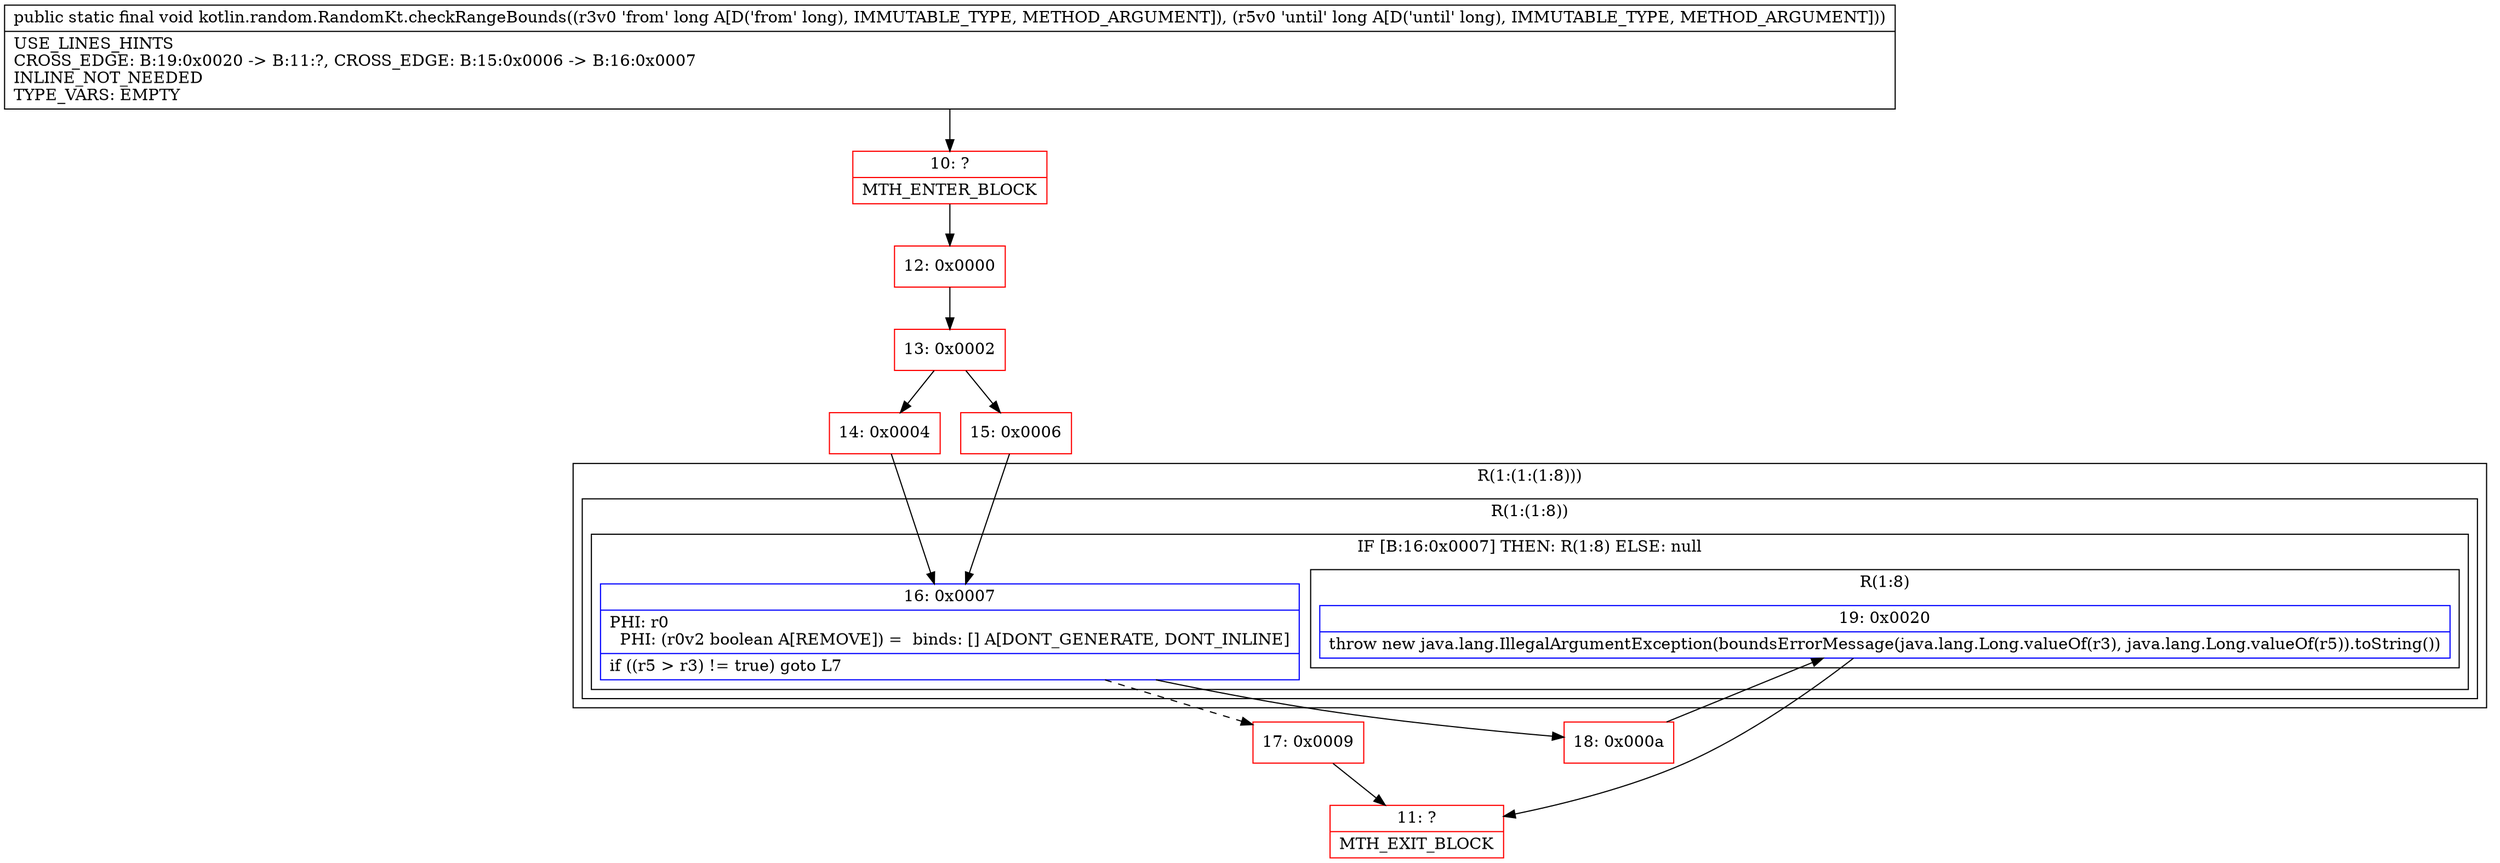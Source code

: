 digraph "CFG forkotlin.random.RandomKt.checkRangeBounds(JJ)V" {
subgraph cluster_Region_699509803 {
label = "R(1:(1:(1:8)))";
node [shape=record,color=blue];
subgraph cluster_Region_1073441744 {
label = "R(1:(1:8))";
node [shape=record,color=blue];
subgraph cluster_IfRegion_2065913149 {
label = "IF [B:16:0x0007] THEN: R(1:8) ELSE: null";
node [shape=record,color=blue];
Node_16 [shape=record,label="{16\:\ 0x0007|PHI: r0 \l  PHI: (r0v2 boolean A[REMOVE]) =  binds: [] A[DONT_GENERATE, DONT_INLINE]\l|if ((r5 \> r3) != true) goto L7\l}"];
subgraph cluster_Region_1152053723 {
label = "R(1:8)";
node [shape=record,color=blue];
Node_19 [shape=record,label="{19\:\ 0x0020|throw new java.lang.IllegalArgumentException(boundsErrorMessage(java.lang.Long.valueOf(r3), java.lang.Long.valueOf(r5)).toString())\l}"];
}
}
}
}
Node_10 [shape=record,color=red,label="{10\:\ ?|MTH_ENTER_BLOCK\l}"];
Node_12 [shape=record,color=red,label="{12\:\ 0x0000}"];
Node_13 [shape=record,color=red,label="{13\:\ 0x0002}"];
Node_14 [shape=record,color=red,label="{14\:\ 0x0004}"];
Node_17 [shape=record,color=red,label="{17\:\ 0x0009}"];
Node_11 [shape=record,color=red,label="{11\:\ ?|MTH_EXIT_BLOCK\l}"];
Node_18 [shape=record,color=red,label="{18\:\ 0x000a}"];
Node_15 [shape=record,color=red,label="{15\:\ 0x0006}"];
MethodNode[shape=record,label="{public static final void kotlin.random.RandomKt.checkRangeBounds((r3v0 'from' long A[D('from' long), IMMUTABLE_TYPE, METHOD_ARGUMENT]), (r5v0 'until' long A[D('until' long), IMMUTABLE_TYPE, METHOD_ARGUMENT]))  | USE_LINES_HINTS\lCROSS_EDGE: B:19:0x0020 \-\> B:11:?, CROSS_EDGE: B:15:0x0006 \-\> B:16:0x0007\lINLINE_NOT_NEEDED\lTYPE_VARS: EMPTY\l}"];
MethodNode -> Node_10;Node_16 -> Node_17[style=dashed];
Node_16 -> Node_18;
Node_19 -> Node_11;
Node_10 -> Node_12;
Node_12 -> Node_13;
Node_13 -> Node_14;
Node_13 -> Node_15;
Node_14 -> Node_16;
Node_17 -> Node_11;
Node_18 -> Node_19;
Node_15 -> Node_16;
}

